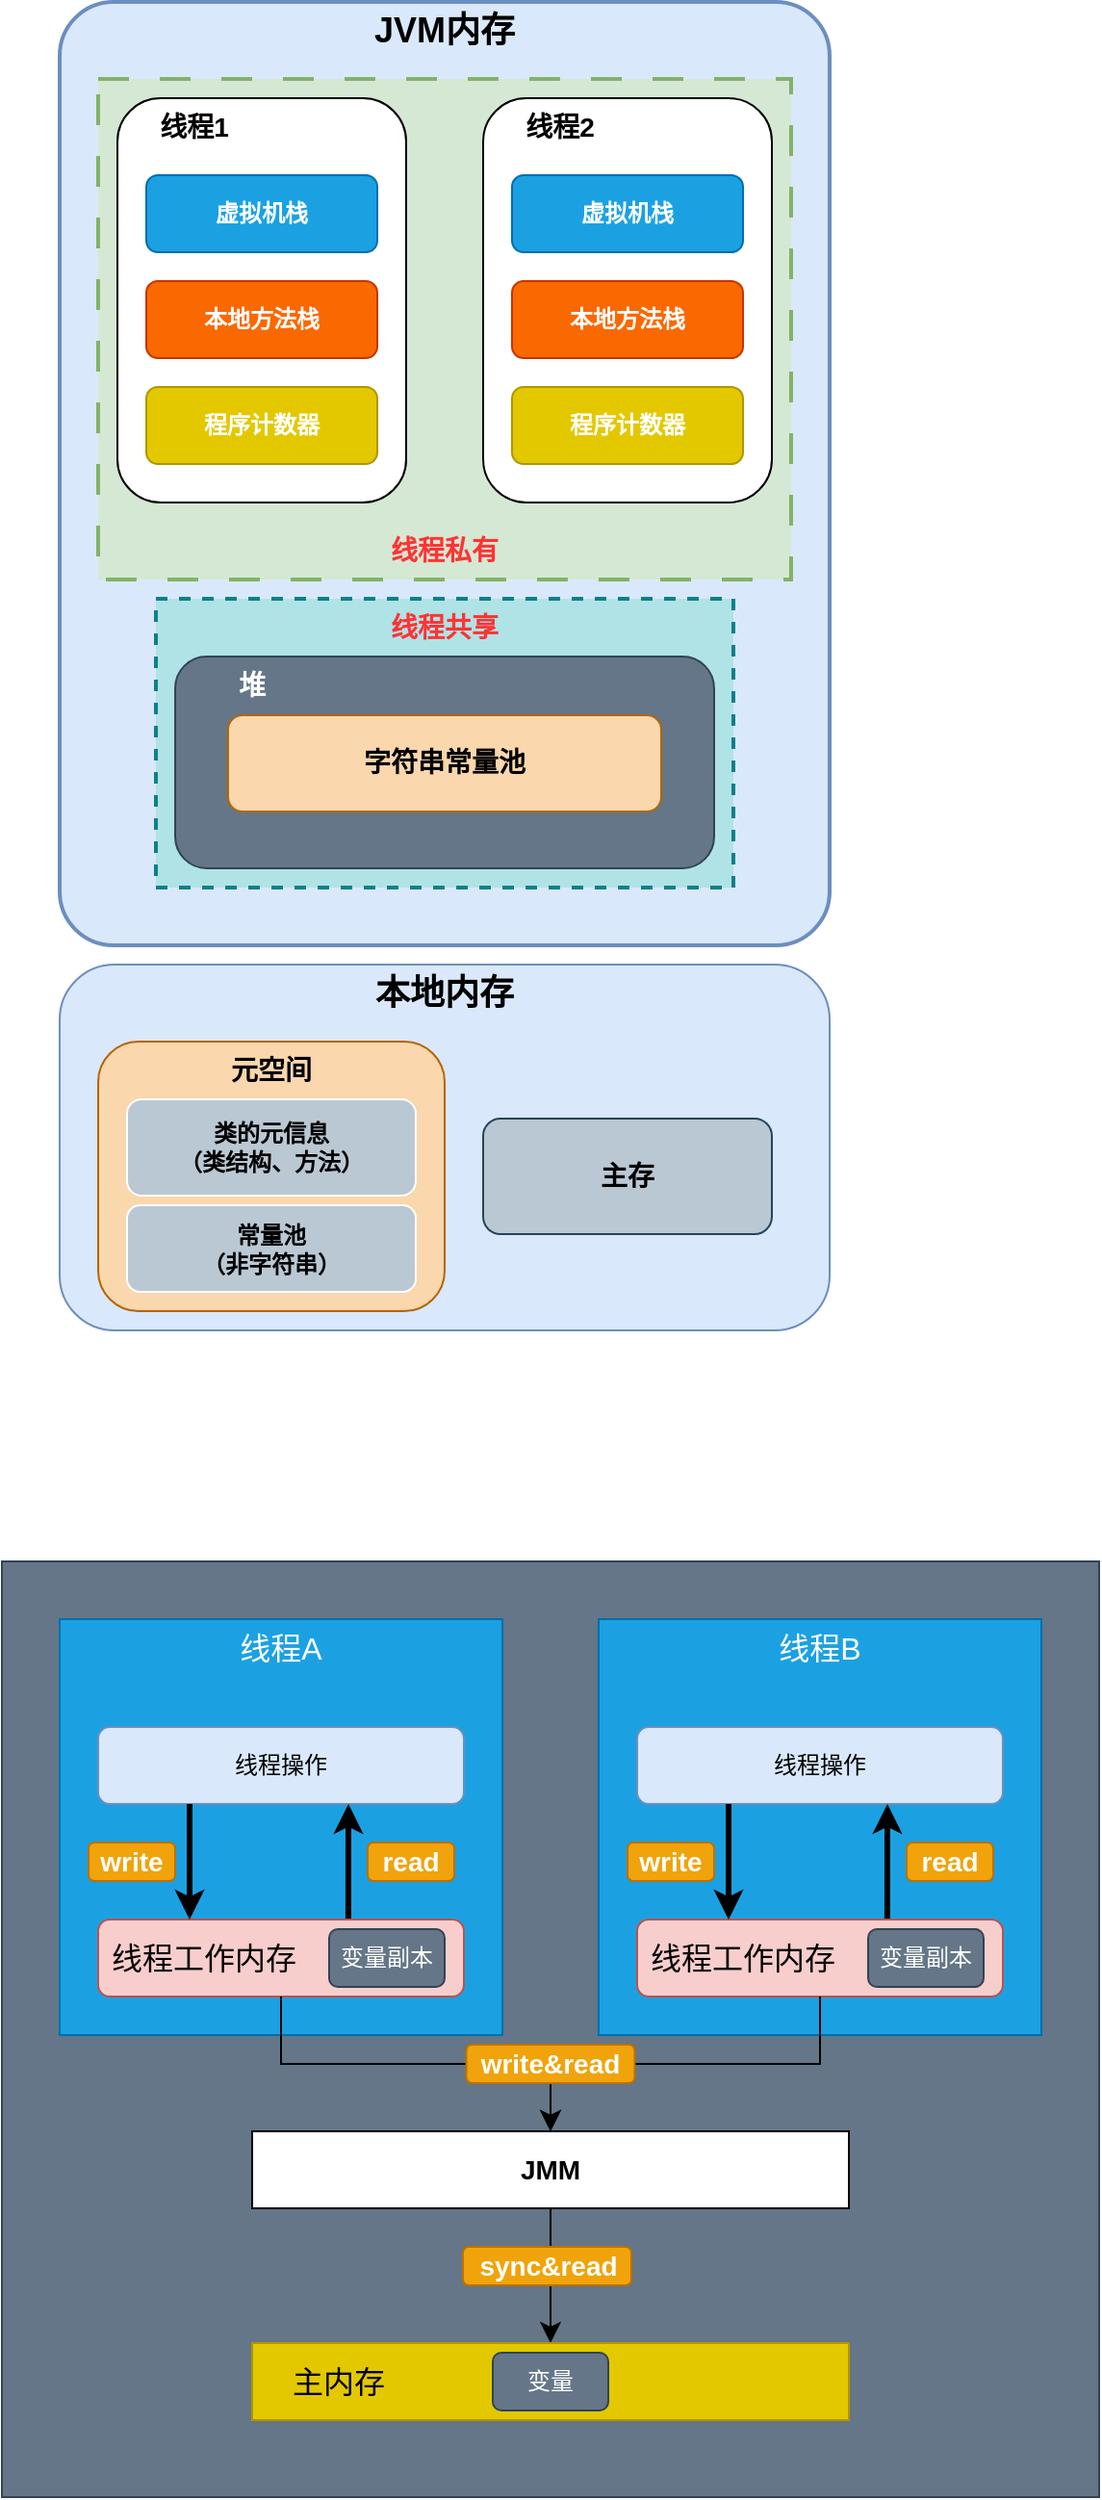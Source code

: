 <mxfile version="24.7.17">
  <diagram name="第 1 页" id="R8lSAh_ms-Js-fD9iYkR">
    <mxGraphModel dx="712" dy="814" grid="1" gridSize="10" guides="1" tooltips="1" connect="1" arrows="1" fold="1" page="1" pageScale="1" pageWidth="827" pageHeight="1169" math="0" shadow="0">
      <root>
        <mxCell id="0" />
        <mxCell id="1" parent="0" />
        <mxCell id="kH9MLhwengYHdYV4Ar4A-25" value="" style="group" vertex="1" connectable="0" parent="1">
          <mxGeometry x="90" y="70" width="400" height="690" as="geometry" />
        </mxCell>
        <mxCell id="D8Kj4qU78no7kVrKuZ1o-30" value="" style="rounded=1;whiteSpace=wrap;html=1;fillColor=#dae8fc;strokeColor=#6c8ebf;" parent="kH9MLhwengYHdYV4Ar4A-25" vertex="1">
          <mxGeometry y="500" width="400" height="190" as="geometry" />
        </mxCell>
        <mxCell id="D8Kj4qU78no7kVrKuZ1o-2" value="" style="rounded=1;whiteSpace=wrap;html=1;fillColor=#dae8fc;strokeColor=#6c8ebf;imageWidth=24;arcSize=7;textShadow=0;strokeWidth=2;" parent="kH9MLhwengYHdYV4Ar4A-25" vertex="1">
          <mxGeometry width="400" height="490" as="geometry" />
        </mxCell>
        <mxCell id="D8Kj4qU78no7kVrKuZ1o-3" value="&lt;b&gt;&lt;font style=&quot;font-size: 18px;&quot;&gt;JVM内存&lt;/font&gt;&lt;/b&gt;" style="text;html=1;align=center;verticalAlign=middle;whiteSpace=wrap;rounded=0;" parent="kH9MLhwengYHdYV4Ar4A-25" vertex="1">
          <mxGeometry x="160" width="80" height="30" as="geometry" />
        </mxCell>
        <mxCell id="D8Kj4qU78no7kVrKuZ1o-17" value="" style="rounded=0;whiteSpace=wrap;html=1;fillColor=#d5e8d4;strokeColor=#82b366;strokeWidth=2;dashed=1;dashPattern=8 8;" parent="kH9MLhwengYHdYV4Ar4A-25" vertex="1">
          <mxGeometry x="20" y="40" width="360" height="260" as="geometry" />
        </mxCell>
        <mxCell id="D8Kj4qU78no7kVrKuZ1o-4" value="" style="rounded=1;whiteSpace=wrap;html=1;" parent="kH9MLhwengYHdYV4Ar4A-25" vertex="1">
          <mxGeometry x="30" y="50" width="150" height="210" as="geometry" />
        </mxCell>
        <mxCell id="D8Kj4qU78no7kVrKuZ1o-5" value="&lt;span style=&quot;font-size: 14px;&quot;&gt;&lt;b&gt;线程1&lt;/b&gt;&lt;/span&gt;" style="text;html=1;align=center;verticalAlign=middle;whiteSpace=wrap;rounded=0;" parent="kH9MLhwengYHdYV4Ar4A-25" vertex="1">
          <mxGeometry x="30" y="50" width="80" height="30" as="geometry" />
        </mxCell>
        <mxCell id="D8Kj4qU78no7kVrKuZ1o-8" value="&lt;b&gt;&lt;font&gt;虚拟机栈&lt;/font&gt;&lt;/b&gt;" style="rounded=1;whiteSpace=wrap;html=1;fillColor=#1ba1e2;fontColor=#FFFFFF;strokeColor=#006EAF;" parent="kH9MLhwengYHdYV4Ar4A-25" vertex="1">
          <mxGeometry x="45" y="90" width="120" height="40" as="geometry" />
        </mxCell>
        <mxCell id="D8Kj4qU78no7kVrKuZ1o-9" value="&lt;b&gt;本地方法栈&lt;/b&gt;" style="rounded=1;whiteSpace=wrap;html=1;fillColor=#fa6800;fontColor=#FFFFFF;strokeColor=#C73500;" parent="kH9MLhwengYHdYV4Ar4A-25" vertex="1">
          <mxGeometry x="45" y="145" width="120" height="40" as="geometry" />
        </mxCell>
        <mxCell id="D8Kj4qU78no7kVrKuZ1o-10" value="&lt;b&gt;程序计数器&lt;/b&gt;" style="rounded=1;whiteSpace=wrap;html=1;fillColor=#e3c800;fontColor=#FFFFFF;strokeColor=#B09500;" parent="kH9MLhwengYHdYV4Ar4A-25" vertex="1">
          <mxGeometry x="45" y="200" width="120" height="40" as="geometry" />
        </mxCell>
        <mxCell id="D8Kj4qU78no7kVrKuZ1o-11" value="" style="rounded=1;whiteSpace=wrap;html=1;" parent="kH9MLhwengYHdYV4Ar4A-25" vertex="1">
          <mxGeometry x="220" y="50" width="150" height="210" as="geometry" />
        </mxCell>
        <mxCell id="D8Kj4qU78no7kVrKuZ1o-12" value="&lt;span style=&quot;font-size: 14px;&quot;&gt;&lt;b&gt;线程2&lt;/b&gt;&lt;/span&gt;" style="text;html=1;align=center;verticalAlign=middle;whiteSpace=wrap;rounded=0;" parent="kH9MLhwengYHdYV4Ar4A-25" vertex="1">
          <mxGeometry x="220" y="50" width="80" height="30" as="geometry" />
        </mxCell>
        <mxCell id="D8Kj4qU78no7kVrKuZ1o-13" value="&lt;b&gt;虚拟机栈&lt;/b&gt;" style="rounded=1;whiteSpace=wrap;html=1;fillColor=#1ba1e2;fontColor=#FFFFFF;strokeColor=#006EAF;" parent="kH9MLhwengYHdYV4Ar4A-25" vertex="1">
          <mxGeometry x="235" y="90" width="120" height="40" as="geometry" />
        </mxCell>
        <mxCell id="D8Kj4qU78no7kVrKuZ1o-14" value="&lt;b&gt;本地方法栈&lt;/b&gt;" style="rounded=1;whiteSpace=wrap;html=1;fillColor=#fa6800;fontColor=#FFFFFF;strokeColor=#C73500;" parent="kH9MLhwengYHdYV4Ar4A-25" vertex="1">
          <mxGeometry x="235" y="145" width="120" height="40" as="geometry" />
        </mxCell>
        <mxCell id="D8Kj4qU78no7kVrKuZ1o-15" value="&lt;b&gt;程序计数器&lt;/b&gt;" style="rounded=1;whiteSpace=wrap;html=1;fillColor=#e3c800;fontColor=#FFFFFF;strokeColor=#B09500;" parent="kH9MLhwengYHdYV4Ar4A-25" vertex="1">
          <mxGeometry x="235" y="200" width="120" height="40" as="geometry" />
        </mxCell>
        <mxCell id="D8Kj4qU78no7kVrKuZ1o-18" value="&lt;span style=&quot;font-size: 14px;&quot;&gt;&lt;b&gt;&lt;font color=&quot;#ff3333&quot;&gt;线程私有&lt;/font&gt;&lt;/b&gt;&lt;/span&gt;" style="text;html=1;align=center;verticalAlign=middle;whiteSpace=wrap;rounded=0;" parent="kH9MLhwengYHdYV4Ar4A-25" vertex="1">
          <mxGeometry x="160" y="270" width="80" height="30" as="geometry" />
        </mxCell>
        <mxCell id="D8Kj4qU78no7kVrKuZ1o-21" value="" style="rounded=0;whiteSpace=wrap;html=1;fillColor=#b0e3e6;strokeColor=#0e8088;dashed=1;strokeWidth=2;" parent="kH9MLhwengYHdYV4Ar4A-25" vertex="1">
          <mxGeometry x="50" y="310" width="300" height="150" as="geometry" />
        </mxCell>
        <mxCell id="D8Kj4qU78no7kVrKuZ1o-20" value="&lt;span style=&quot;font-size: 14px;&quot;&gt;&lt;b&gt;&lt;font color=&quot;#ff3333&quot;&gt;线程共享&lt;/font&gt;&lt;/b&gt;&lt;/span&gt;" style="text;html=1;align=center;verticalAlign=middle;whiteSpace=wrap;rounded=0;" parent="kH9MLhwengYHdYV4Ar4A-25" vertex="1">
          <mxGeometry x="160" y="310" width="80" height="30" as="geometry" />
        </mxCell>
        <mxCell id="D8Kj4qU78no7kVrKuZ1o-23" value="" style="rounded=1;whiteSpace=wrap;html=1;fillColor=#fad7ac;strokeColor=#b46504;" parent="kH9MLhwengYHdYV4Ar4A-25" vertex="1">
          <mxGeometry x="35" y="551" width="150" height="120" as="geometry" />
        </mxCell>
        <mxCell id="D8Kj4qU78no7kVrKuZ1o-25" value="" style="rounded=1;whiteSpace=wrap;html=1;fillColor=#bac8d3;strokeColor=#23445d;" parent="kH9MLhwengYHdYV4Ar4A-25" vertex="1">
          <mxGeometry x="220" y="580" width="150" height="60" as="geometry" />
        </mxCell>
        <mxCell id="D8Kj4qU78no7kVrKuZ1o-26" value="" style="rounded=1;whiteSpace=wrap;html=1;fillColor=#fad7ac;strokeColor=#b46504;" parent="kH9MLhwengYHdYV4Ar4A-25" vertex="1">
          <mxGeometry x="20" y="540" width="180" height="140" as="geometry" />
        </mxCell>
        <mxCell id="D8Kj4qU78no7kVrKuZ1o-27" value="&lt;span style=&quot;font-size: 14px;&quot;&gt;&lt;b&gt;元空间&lt;/b&gt;&lt;/span&gt;" style="text;html=1;align=center;verticalAlign=middle;whiteSpace=wrap;rounded=0;" parent="kH9MLhwengYHdYV4Ar4A-25" vertex="1">
          <mxGeometry x="70" y="540" width="80" height="30" as="geometry" />
        </mxCell>
        <mxCell id="D8Kj4qU78no7kVrKuZ1o-28" value="&lt;span style=&quot;font-size: 14px;&quot;&gt;&lt;b&gt;主存&lt;/b&gt;&lt;/span&gt;" style="text;html=1;align=center;verticalAlign=middle;whiteSpace=wrap;rounded=0;" parent="kH9MLhwengYHdYV4Ar4A-25" vertex="1">
          <mxGeometry x="255" y="595" width="80" height="30" as="geometry" />
        </mxCell>
        <mxCell id="D8Kj4qU78no7kVrKuZ1o-33" value="" style="group;fillColor=none;strokeColor=none;" parent="kH9MLhwengYHdYV4Ar4A-25" vertex="1" connectable="0">
          <mxGeometry x="60" y="340" width="280" height="111" as="geometry" />
        </mxCell>
        <mxCell id="D8Kj4qU78no7kVrKuZ1o-29" value="" style="rounded=1;whiteSpace=wrap;html=1;fillColor=#647687;strokeColor=#314354;fontColor=#ffffff;movable=0;resizable=0;rotatable=0;deletable=0;editable=0;locked=1;connectable=0;" parent="D8Kj4qU78no7kVrKuZ1o-33" vertex="1">
          <mxGeometry width="280" height="110" as="geometry" />
        </mxCell>
        <mxCell id="D8Kj4qU78no7kVrKuZ1o-31" value="&lt;span style=&quot;font-size: 14px;&quot;&gt;&lt;b&gt;&lt;font color=&quot;#ffffff&quot;&gt;堆&lt;/font&gt;&lt;/b&gt;&lt;/span&gt;" style="text;html=1;align=center;verticalAlign=middle;whiteSpace=wrap;rounded=0;movable=0;resizable=0;rotatable=0;deletable=0;editable=0;locked=1;connectable=0;" parent="D8Kj4qU78no7kVrKuZ1o-33" vertex="1">
          <mxGeometry width="80" height="30" as="geometry" />
        </mxCell>
        <mxCell id="D8Kj4qU78no7kVrKuZ1o-32" value="" style="rounded=1;whiteSpace=wrap;html=1;fillColor=#fad7ac;strokeColor=#b46504;" parent="D8Kj4qU78no7kVrKuZ1o-33" vertex="1">
          <mxGeometry x="27.5" y="30.5" width="225" height="50" as="geometry" />
        </mxCell>
        <mxCell id="D8Kj4qU78no7kVrKuZ1o-36" value="&lt;span style=&quot;font-size: 14px;&quot;&gt;&lt;b&gt;字符串常量池&lt;/b&gt;&lt;/span&gt;" style="text;html=1;align=center;verticalAlign=middle;whiteSpace=wrap;rounded=0;" parent="D8Kj4qU78no7kVrKuZ1o-33" vertex="1">
          <mxGeometry x="95" y="40" width="90" height="30" as="geometry" />
        </mxCell>
        <mxCell id="D8Kj4qU78no7kVrKuZ1o-34" value="&lt;b&gt;&lt;font style=&quot;font-size: 18px;&quot;&gt;本地内存&lt;/font&gt;&lt;/b&gt;" style="text;html=1;align=center;verticalAlign=middle;whiteSpace=wrap;rounded=0;" parent="kH9MLhwengYHdYV4Ar4A-25" vertex="1">
          <mxGeometry x="160" y="500" width="80" height="30" as="geometry" />
        </mxCell>
        <mxCell id="D8Kj4qU78no7kVrKuZ1o-37" value="常量池&lt;div&gt;（非字符串）&lt;/div&gt;" style="rounded=1;whiteSpace=wrap;html=1;fillColor=#bac8d3;strokeColor=#FFFFFF;fontStyle=1" parent="kH9MLhwengYHdYV4Ar4A-25" vertex="1">
          <mxGeometry x="35" y="625" width="150" height="45" as="geometry" />
        </mxCell>
        <mxCell id="D8Kj4qU78no7kVrKuZ1o-38" value="类的元信息&lt;div&gt;（类结构、方法）&lt;/div&gt;" style="rounded=1;whiteSpace=wrap;html=1;fillColor=#bac8d3;strokeColor=#FFFFFF;fontStyle=1" parent="kH9MLhwengYHdYV4Ar4A-25" vertex="1">
          <mxGeometry x="35" y="570" width="150" height="50" as="geometry" />
        </mxCell>
        <mxCell id="kH9MLhwengYHdYV4Ar4A-31" value="" style="group" vertex="1" connectable="0" parent="1">
          <mxGeometry x="60" y="880" width="570" height="486" as="geometry" />
        </mxCell>
        <mxCell id="PDrUq4Q-Q5MVaonfOiOn-1" value="" style="rounded=0;whiteSpace=wrap;html=1;fillColor=#647687;strokeColor=#314354;fontColor=#ffffff;" parent="kH9MLhwengYHdYV4Ar4A-31" vertex="1">
          <mxGeometry width="570" height="486" as="geometry" />
        </mxCell>
        <mxCell id="PDrUq4Q-Q5MVaonfOiOn-2" value="" style="rounded=0;whiteSpace=wrap;html=1;fillColor=#1ba1e2;fontColor=#ffffff;strokeColor=#006EAF;" parent="kH9MLhwengYHdYV4Ar4A-31" vertex="1">
          <mxGeometry x="30" y="30" width="230" height="216" as="geometry" />
        </mxCell>
        <mxCell id="PDrUq4Q-Q5MVaonfOiOn-4" value="线程操作" style="rounded=1;whiteSpace=wrap;html=1;fillColor=#dae8fc;strokeColor=#6c8ebf;" parent="kH9MLhwengYHdYV4Ar4A-31" vertex="1">
          <mxGeometry x="50" y="86" width="190" height="40" as="geometry" />
        </mxCell>
        <mxCell id="PDrUq4Q-Q5MVaonfOiOn-9" style="edgeStyle=orthogonalEdgeStyle;rounded=0;orthogonalLoop=1;jettySize=auto;html=1;exitX=0.684;exitY=0.1;exitDx=0;exitDy=0;exitPerimeter=0;strokeWidth=3;" parent="kH9MLhwengYHdYV4Ar4A-31" source="PDrUq4Q-Q5MVaonfOiOn-5" target="PDrUq4Q-Q5MVaonfOiOn-4" edge="1">
          <mxGeometry relative="1" as="geometry">
            <Array as="points">
              <mxPoint x="180" y="136" />
              <mxPoint x="180" y="136" />
            </Array>
          </mxGeometry>
        </mxCell>
        <mxCell id="PDrUq4Q-Q5MVaonfOiOn-5" value="" style="rounded=1;whiteSpace=wrap;html=1;fillColor=#f8cecc;strokeColor=#b85450;" parent="kH9MLhwengYHdYV4Ar4A-31" vertex="1">
          <mxGeometry x="50" y="186" width="190" height="40" as="geometry" />
        </mxCell>
        <mxCell id="PDrUq4Q-Q5MVaonfOiOn-7" style="edgeStyle=orthogonalEdgeStyle;rounded=0;orthogonalLoop=1;jettySize=auto;html=1;exitX=0.25;exitY=1;exitDx=0;exitDy=0;strokeWidth=3;" parent="kH9MLhwengYHdYV4Ar4A-31" source="PDrUq4Q-Q5MVaonfOiOn-4" edge="1">
          <mxGeometry relative="1" as="geometry">
            <mxPoint x="81" y="126" as="sourcePoint" />
            <mxPoint x="98" y="186" as="targetPoint" />
            <Array as="points">
              <mxPoint x="98" y="186" />
            </Array>
          </mxGeometry>
        </mxCell>
        <mxCell id="PDrUq4Q-Q5MVaonfOiOn-14" value="&lt;font size=&quot;1&quot; color=&quot;#ffffff&quot;&gt;&lt;b style=&quot;font-size: 14px;&quot;&gt;write&lt;/b&gt;&lt;/font&gt;" style="rounded=1;whiteSpace=wrap;html=1;fillColor=#f0a30a;fontColor=#000000;strokeColor=#BD7000;" parent="kH9MLhwengYHdYV4Ar4A-31" vertex="1">
          <mxGeometry x="45" y="146" width="45" height="20" as="geometry" />
        </mxCell>
        <mxCell id="PDrUq4Q-Q5MVaonfOiOn-15" value="&lt;font size=&quot;1&quot; color=&quot;#ffffff&quot;&gt;&lt;b style=&quot;font-size: 14px;&quot;&gt;read&lt;/b&gt;&lt;/font&gt;" style="rounded=1;whiteSpace=wrap;html=1;fillColor=#f0a30a;fontColor=#000000;strokeColor=#BD7000;" parent="kH9MLhwengYHdYV4Ar4A-31" vertex="1">
          <mxGeometry x="190" y="146" width="45" height="20" as="geometry" />
        </mxCell>
        <mxCell id="kH9MLhwengYHdYV4Ar4A-1" value="&lt;font color=&quot;#ffffff&quot;&gt;线程A&lt;/font&gt;" style="text;html=1;align=center;verticalAlign=middle;whiteSpace=wrap;rounded=0;fontSize=16;" vertex="1" parent="kH9MLhwengYHdYV4Ar4A-31">
          <mxGeometry x="115" y="30" width="60" height="30" as="geometry" />
        </mxCell>
        <mxCell id="kH9MLhwengYHdYV4Ar4A-2" value="线程工作内存" style="text;html=1;align=center;verticalAlign=middle;whiteSpace=wrap;rounded=0;fontSize=16;" vertex="1" parent="kH9MLhwengYHdYV4Ar4A-31">
          <mxGeometry x="40" y="191" width="130" height="30" as="geometry" />
        </mxCell>
        <mxCell id="kH9MLhwengYHdYV4Ar4A-3" value="变量副本" style="rounded=1;whiteSpace=wrap;html=1;fillColor=#647687;fontColor=#ffffff;strokeColor=#314354;" vertex="1" parent="kH9MLhwengYHdYV4Ar4A-31">
          <mxGeometry x="170" y="191" width="60" height="30" as="geometry" />
        </mxCell>
        <mxCell id="kH9MLhwengYHdYV4Ar4A-4" value="" style="rounded=0;whiteSpace=wrap;html=1;fillColor=#1ba1e2;fontColor=#ffffff;strokeColor=#006EAF;" vertex="1" parent="kH9MLhwengYHdYV4Ar4A-31">
          <mxGeometry x="310" y="30" width="230" height="216" as="geometry" />
        </mxCell>
        <mxCell id="kH9MLhwengYHdYV4Ar4A-5" value="线程操作" style="rounded=1;whiteSpace=wrap;html=1;fillColor=#dae8fc;strokeColor=#6c8ebf;" vertex="1" parent="kH9MLhwengYHdYV4Ar4A-31">
          <mxGeometry x="330" y="86" width="190" height="40" as="geometry" />
        </mxCell>
        <mxCell id="kH9MLhwengYHdYV4Ar4A-6" style="edgeStyle=orthogonalEdgeStyle;rounded=0;orthogonalLoop=1;jettySize=auto;html=1;exitX=0.684;exitY=0.1;exitDx=0;exitDy=0;exitPerimeter=0;strokeWidth=3;" edge="1" parent="kH9MLhwengYHdYV4Ar4A-31" source="kH9MLhwengYHdYV4Ar4A-7" target="kH9MLhwengYHdYV4Ar4A-5">
          <mxGeometry relative="1" as="geometry">
            <Array as="points">
              <mxPoint x="460" y="136" />
              <mxPoint x="460" y="136" />
            </Array>
          </mxGeometry>
        </mxCell>
        <mxCell id="kH9MLhwengYHdYV4Ar4A-7" value="" style="rounded=1;whiteSpace=wrap;html=1;fillColor=#f8cecc;strokeColor=#b85450;" vertex="1" parent="kH9MLhwengYHdYV4Ar4A-31">
          <mxGeometry x="330" y="186" width="190" height="40" as="geometry" />
        </mxCell>
        <mxCell id="kH9MLhwengYHdYV4Ar4A-8" style="edgeStyle=orthogonalEdgeStyle;rounded=0;orthogonalLoop=1;jettySize=auto;html=1;exitX=0.25;exitY=1;exitDx=0;exitDy=0;strokeWidth=3;" edge="1" parent="kH9MLhwengYHdYV4Ar4A-31" source="kH9MLhwengYHdYV4Ar4A-5">
          <mxGeometry relative="1" as="geometry">
            <mxPoint x="361" y="126" as="sourcePoint" />
            <mxPoint x="378" y="186" as="targetPoint" />
            <Array as="points">
              <mxPoint x="378" y="186" />
            </Array>
          </mxGeometry>
        </mxCell>
        <mxCell id="kH9MLhwengYHdYV4Ar4A-9" value="&lt;font size=&quot;1&quot; color=&quot;#ffffff&quot;&gt;&lt;b style=&quot;font-size: 14px;&quot;&gt;write&lt;/b&gt;&lt;/font&gt;" style="rounded=1;whiteSpace=wrap;html=1;fillColor=#f0a30a;fontColor=#000000;strokeColor=#BD7000;" vertex="1" parent="kH9MLhwengYHdYV4Ar4A-31">
          <mxGeometry x="325" y="146" width="45" height="20" as="geometry" />
        </mxCell>
        <mxCell id="kH9MLhwengYHdYV4Ar4A-10" value="&lt;font size=&quot;1&quot; color=&quot;#ffffff&quot;&gt;&lt;b style=&quot;font-size: 14px;&quot;&gt;read&lt;/b&gt;&lt;/font&gt;" style="rounded=1;whiteSpace=wrap;html=1;fillColor=#f0a30a;fontColor=#000000;strokeColor=#BD7000;" vertex="1" parent="kH9MLhwengYHdYV4Ar4A-31">
          <mxGeometry x="470" y="146" width="45" height="20" as="geometry" />
        </mxCell>
        <mxCell id="kH9MLhwengYHdYV4Ar4A-11" value="&lt;font color=&quot;#ffffff&quot;&gt;线程B&lt;/font&gt;" style="text;html=1;align=center;verticalAlign=middle;whiteSpace=wrap;rounded=0;fontSize=16;" vertex="1" parent="kH9MLhwengYHdYV4Ar4A-31">
          <mxGeometry x="395" y="30" width="60" height="30" as="geometry" />
        </mxCell>
        <mxCell id="kH9MLhwengYHdYV4Ar4A-12" value="线程工作内存" style="text;html=1;align=center;verticalAlign=middle;whiteSpace=wrap;rounded=0;fontSize=16;" vertex="1" parent="kH9MLhwengYHdYV4Ar4A-31">
          <mxGeometry x="320" y="191" width="130" height="30" as="geometry" />
        </mxCell>
        <mxCell id="kH9MLhwengYHdYV4Ar4A-13" value="变量副本" style="rounded=1;whiteSpace=wrap;html=1;fillColor=#647687;fontColor=#ffffff;strokeColor=#314354;" vertex="1" parent="kH9MLhwengYHdYV4Ar4A-31">
          <mxGeometry x="450" y="191" width="60" height="30" as="geometry" />
        </mxCell>
        <mxCell id="kH9MLhwengYHdYV4Ar4A-22" style="edgeStyle=none;curved=1;rounded=0;orthogonalLoop=1;jettySize=auto;html=1;entryX=0.5;entryY=0;entryDx=0;entryDy=0;fontSize=12;startSize=8;endSize=8;" edge="1" parent="kH9MLhwengYHdYV4Ar4A-31" source="kH9MLhwengYHdYV4Ar4A-14" target="kH9MLhwengYHdYV4Ar4A-15">
          <mxGeometry relative="1" as="geometry" />
        </mxCell>
        <mxCell id="kH9MLhwengYHdYV4Ar4A-14" value="&lt;b&gt;&lt;font style=&quot;font-size: 14px;&quot;&gt;JMM&lt;/font&gt;&lt;/b&gt;" style="rounded=0;whiteSpace=wrap;html=1;" vertex="1" parent="kH9MLhwengYHdYV4Ar4A-31">
          <mxGeometry x="130" y="296" width="310" height="40" as="geometry" />
        </mxCell>
        <mxCell id="kH9MLhwengYHdYV4Ar4A-15" value="" style="rounded=0;whiteSpace=wrap;html=1;fillColor=#e3c800;fontColor=#000000;strokeColor=#B09500;" vertex="1" parent="kH9MLhwengYHdYV4Ar4A-31">
          <mxGeometry x="130" y="406" width="310" height="40" as="geometry" />
        </mxCell>
        <mxCell id="kH9MLhwengYHdYV4Ar4A-18" value="" style="endArrow=classic;html=1;rounded=0;fontSize=12;startSize=8;endSize=8;edgeStyle=orthogonalEdgeStyle;exitX=0.5;exitY=1;exitDx=0;exitDy=0;entryX=0.5;entryY=0;entryDx=0;entryDy=0;" edge="1" parent="kH9MLhwengYHdYV4Ar4A-31" source="PDrUq4Q-Q5MVaonfOiOn-5" target="kH9MLhwengYHdYV4Ar4A-14">
          <mxGeometry width="50" height="50" relative="1" as="geometry">
            <mxPoint x="60" y="326" as="sourcePoint" />
            <mxPoint x="110" y="276" as="targetPoint" />
          </mxGeometry>
        </mxCell>
        <mxCell id="kH9MLhwengYHdYV4Ar4A-21" value="" style="endArrow=classic;html=1;rounded=0;fontSize=12;startSize=8;endSize=8;entryX=0.5;entryY=0;entryDx=0;entryDy=0;edgeStyle=orthogonalEdgeStyle;exitX=0.5;exitY=1;exitDx=0;exitDy=0;" edge="1" parent="kH9MLhwengYHdYV4Ar4A-31" source="kH9MLhwengYHdYV4Ar4A-7" target="kH9MLhwengYHdYV4Ar4A-14">
          <mxGeometry width="50" height="50" relative="1" as="geometry">
            <mxPoint x="430" y="236" as="sourcePoint" />
            <mxPoint x="480" y="186" as="targetPoint" />
          </mxGeometry>
        </mxCell>
        <mxCell id="kH9MLhwengYHdYV4Ar4A-23" value="主内存" style="text;html=1;align=center;verticalAlign=middle;whiteSpace=wrap;rounded=0;fontSize=16;" vertex="1" parent="kH9MLhwengYHdYV4Ar4A-31">
          <mxGeometry x="130" y="411" width="90" height="30" as="geometry" />
        </mxCell>
        <mxCell id="kH9MLhwengYHdYV4Ar4A-24" value="变量" style="rounded=1;whiteSpace=wrap;html=1;fillColor=#647687;strokeColor=#314354;fontColor=#ffffff;" vertex="1" parent="kH9MLhwengYHdYV4Ar4A-31">
          <mxGeometry x="255" y="411" width="60" height="30" as="geometry" />
        </mxCell>
        <mxCell id="kH9MLhwengYHdYV4Ar4A-26" value="&lt;font size=&quot;1&quot; color=&quot;#ffffff&quot;&gt;&lt;b style=&quot;font-size: 14px;&quot;&gt;write&amp;amp;read&lt;/b&gt;&lt;/font&gt;" style="rounded=1;whiteSpace=wrap;html=1;fillColor=#f0a30a;fontColor=#000000;strokeColor=#BD7000;" vertex="1" parent="kH9MLhwengYHdYV4Ar4A-31">
          <mxGeometry x="241.25" y="251" width="87.5" height="20" as="geometry" />
        </mxCell>
        <mxCell id="kH9MLhwengYHdYV4Ar4A-30" value="&lt;font size=&quot;1&quot; color=&quot;#ffffff&quot;&gt;&lt;b style=&quot;font-size: 14px;&quot;&gt;sync&amp;amp;read&lt;/b&gt;&lt;/font&gt;" style="rounded=1;whiteSpace=wrap;html=1;fillColor=#f0a30a;fontColor=#000000;strokeColor=#BD7000;" vertex="1" parent="kH9MLhwengYHdYV4Ar4A-31">
          <mxGeometry x="239.5" y="356" width="87.5" height="20" as="geometry" />
        </mxCell>
      </root>
    </mxGraphModel>
  </diagram>
</mxfile>
